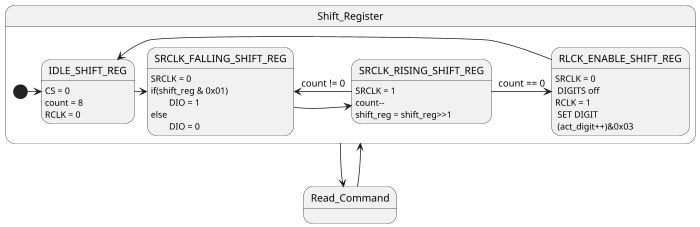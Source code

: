 @startuml
scale 700 width
'scale 550 height

Shift_Register -d-> Read_Command
Read_Command -u-> Shift_Register

state Shift_Register {

IDLE_SHIFT_REG          : CS = 0\ncount = 8\nRCLK = 0
SRCLK_FALLING_SHIFT_REG : SRCLK = 0\nif(shift_reg & 0x01)\n\tDIO = 1\nelse\n\tDIO = 0
SRCLK_RISING_SHIFT_REG  : SRCLK = 1\ncount--\nshift_reg = shift_reg>>1
RLCK_ENABLE_SHIFT_REG   : SRCLK = 0 \n DIGITS off\nRCLK = 1\n SET DIGIT\n (act_digit++)&0x03

[*] -r-> IDLE_SHIFT_REG

IDLE_SHIFT_REG -r-> SRCLK_FALLING_SHIFT_REG

SRCLK_FALLING_SHIFT_REG -r-> SRCLK_RISING_SHIFT_REG : \t

SRCLK_RISING_SHIFT_REG -r-> RLCK_ENABLE_SHIFT_REG : count == 0
SRCLK_RISING_SHIFT_REG -l-> SRCLK_FALLING_SHIFT_REG : count != 0

RLCK_ENABLE_SHIFT_REG -l-> IDLE_SHIFT_REG
}

state Read_Command {
}
@enduml
